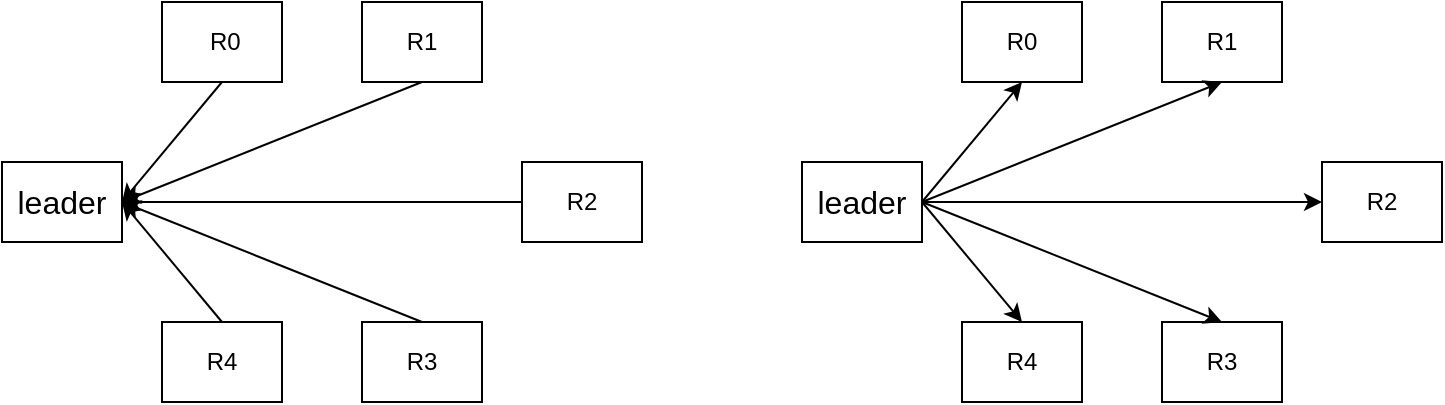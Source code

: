 <mxfile version="13.2.4" type="github"><diagram id="6cq4q5tKXBpLjwyyQvna" name="Page-1"><mxGraphModel dx="946" dy="639" grid="1" gridSize="10" guides="1" tooltips="1" connect="1" arrows="1" fold="1" page="1" pageScale="1" pageWidth="2336" pageHeight="1654" math="0" shadow="0"><root><mxCell id="0"/><mxCell id="1" parent="0"/><mxCell id="FeNEihKLkgNszaAHLerI-1" value="R0" style="rounded=0;whiteSpace=wrap;html=1;" vertex="1" parent="1"><mxGeometry x="560" y="40" width="60" height="40" as="geometry"/></mxCell><mxCell id="FeNEihKLkgNszaAHLerI-2" value="R1" style="rounded=0;whiteSpace=wrap;html=1;" vertex="1" parent="1"><mxGeometry x="660" y="40" width="60" height="40" as="geometry"/></mxCell><mxCell id="FeNEihKLkgNszaAHLerI-3" value="R3" style="rounded=0;whiteSpace=wrap;html=1;" vertex="1" parent="1"><mxGeometry x="660" y="200" width="60" height="40" as="geometry"/></mxCell><mxCell id="FeNEihKLkgNszaAHLerI-4" value="R4" style="rounded=0;whiteSpace=wrap;html=1;" vertex="1" parent="1"><mxGeometry x="560" y="200" width="60" height="40" as="geometry"/></mxCell><mxCell id="FeNEihKLkgNszaAHLerI-11" style="edgeStyle=none;rounded=0;orthogonalLoop=1;jettySize=auto;html=1;exitX=1;exitY=0.5;exitDx=0;exitDy=0;entryX=0.5;entryY=1;entryDx=0;entryDy=0;" edge="1" parent="1" source="FeNEihKLkgNszaAHLerI-5" target="FeNEihKLkgNszaAHLerI-1"><mxGeometry relative="1" as="geometry"/></mxCell><mxCell id="FeNEihKLkgNszaAHLerI-12" style="edgeStyle=none;rounded=0;orthogonalLoop=1;jettySize=auto;html=1;exitX=1;exitY=0.5;exitDx=0;exitDy=0;entryX=0.5;entryY=1;entryDx=0;entryDy=0;" edge="1" parent="1" source="FeNEihKLkgNszaAHLerI-5" target="FeNEihKLkgNszaAHLerI-2"><mxGeometry relative="1" as="geometry"/></mxCell><mxCell id="FeNEihKLkgNszaAHLerI-13" style="edgeStyle=none;rounded=0;orthogonalLoop=1;jettySize=auto;html=1;exitX=1;exitY=0.5;exitDx=0;exitDy=0;entryX=0;entryY=0.5;entryDx=0;entryDy=0;" edge="1" parent="1" source="FeNEihKLkgNszaAHLerI-5" target="FeNEihKLkgNszaAHLerI-6"><mxGeometry relative="1" as="geometry"/></mxCell><mxCell id="FeNEihKLkgNszaAHLerI-14" style="edgeStyle=none;rounded=0;orthogonalLoop=1;jettySize=auto;html=1;exitX=1;exitY=0.5;exitDx=0;exitDy=0;entryX=0.5;entryY=0;entryDx=0;entryDy=0;" edge="1" parent="1" source="FeNEihKLkgNszaAHLerI-5" target="FeNEihKLkgNszaAHLerI-3"><mxGeometry relative="1" as="geometry"/></mxCell><mxCell id="FeNEihKLkgNszaAHLerI-15" style="edgeStyle=none;rounded=0;orthogonalLoop=1;jettySize=auto;html=1;exitX=1;exitY=0.5;exitDx=0;exitDy=0;entryX=0.5;entryY=0;entryDx=0;entryDy=0;" edge="1" parent="1" source="FeNEihKLkgNszaAHLerI-5" target="FeNEihKLkgNszaAHLerI-4"><mxGeometry relative="1" as="geometry"/></mxCell><mxCell id="FeNEihKLkgNszaAHLerI-5" value="&lt;span style=&quot;font-size: 16px&quot;&gt;leader&lt;/span&gt;" style="rounded=0;whiteSpace=wrap;html=1;" vertex="1" parent="1"><mxGeometry x="480" y="120" width="60" height="40" as="geometry"/></mxCell><mxCell id="FeNEihKLkgNszaAHLerI-6" value="R2" style="rounded=0;whiteSpace=wrap;html=1;" vertex="1" parent="1"><mxGeometry x="740" y="120" width="60" height="40" as="geometry"/></mxCell><mxCell id="FeNEihKLkgNszaAHLerI-28" style="edgeStyle=none;rounded=0;orthogonalLoop=1;jettySize=auto;html=1;exitX=0.5;exitY=1;exitDx=0;exitDy=0;entryX=1;entryY=0.5;entryDx=0;entryDy=0;" edge="1" parent="1" source="FeNEihKLkgNszaAHLerI-16" target="FeNEihKLkgNszaAHLerI-25"><mxGeometry relative="1" as="geometry"/></mxCell><mxCell id="FeNEihKLkgNszaAHLerI-16" value="&amp;nbsp;R0" style="rounded=0;whiteSpace=wrap;html=1;" vertex="1" parent="1"><mxGeometry x="160" y="40" width="60" height="40" as="geometry"/></mxCell><mxCell id="FeNEihKLkgNszaAHLerI-29" style="edgeStyle=none;rounded=0;orthogonalLoop=1;jettySize=auto;html=1;exitX=0.5;exitY=1;exitDx=0;exitDy=0;" edge="1" parent="1" source="FeNEihKLkgNszaAHLerI-17"><mxGeometry relative="1" as="geometry"><mxPoint x="140" y="140" as="targetPoint"/></mxGeometry></mxCell><mxCell id="FeNEihKLkgNszaAHLerI-17" value="R1" style="rounded=0;whiteSpace=wrap;html=1;" vertex="1" parent="1"><mxGeometry x="260" y="40" width="60" height="40" as="geometry"/></mxCell><mxCell id="FeNEihKLkgNszaAHLerI-31" style="edgeStyle=none;rounded=0;orthogonalLoop=1;jettySize=auto;html=1;exitX=0.5;exitY=0;exitDx=0;exitDy=0;" edge="1" parent="1" source="FeNEihKLkgNszaAHLerI-18"><mxGeometry relative="1" as="geometry"><mxPoint x="140" y="140" as="targetPoint"/></mxGeometry></mxCell><mxCell id="FeNEihKLkgNszaAHLerI-18" value="R3" style="rounded=0;whiteSpace=wrap;html=1;" vertex="1" parent="1"><mxGeometry x="260" y="200" width="60" height="40" as="geometry"/></mxCell><mxCell id="FeNEihKLkgNszaAHLerI-32" style="edgeStyle=none;rounded=0;orthogonalLoop=1;jettySize=auto;html=1;exitX=0.5;exitY=0;exitDx=0;exitDy=0;" edge="1" parent="1" source="FeNEihKLkgNszaAHLerI-19"><mxGeometry relative="1" as="geometry"><mxPoint x="140" y="140" as="targetPoint"/></mxGeometry></mxCell><mxCell id="FeNEihKLkgNszaAHLerI-19" value="R4" style="rounded=0;whiteSpace=wrap;html=1;" vertex="1" parent="1"><mxGeometry x="160" y="200" width="60" height="40" as="geometry"/></mxCell><mxCell id="FeNEihKLkgNszaAHLerI-25" value="&lt;font style=&quot;font-size: 16px&quot;&gt;leader&lt;/font&gt;" style="rounded=0;whiteSpace=wrap;html=1;" vertex="1" parent="1"><mxGeometry x="80" y="120" width="60" height="40" as="geometry"/></mxCell><mxCell id="FeNEihKLkgNszaAHLerI-30" style="edgeStyle=none;rounded=0;orthogonalLoop=1;jettySize=auto;html=1;exitX=0;exitY=0.5;exitDx=0;exitDy=0;" edge="1" parent="1" source="FeNEihKLkgNszaAHLerI-26"><mxGeometry relative="1" as="geometry"><mxPoint x="140" y="140" as="targetPoint"/></mxGeometry></mxCell><mxCell id="FeNEihKLkgNszaAHLerI-26" value="R2" style="rounded=0;whiteSpace=wrap;html=1;" vertex="1" parent="1"><mxGeometry x="340" y="120" width="60" height="40" as="geometry"/></mxCell></root></mxGraphModel></diagram></mxfile>
